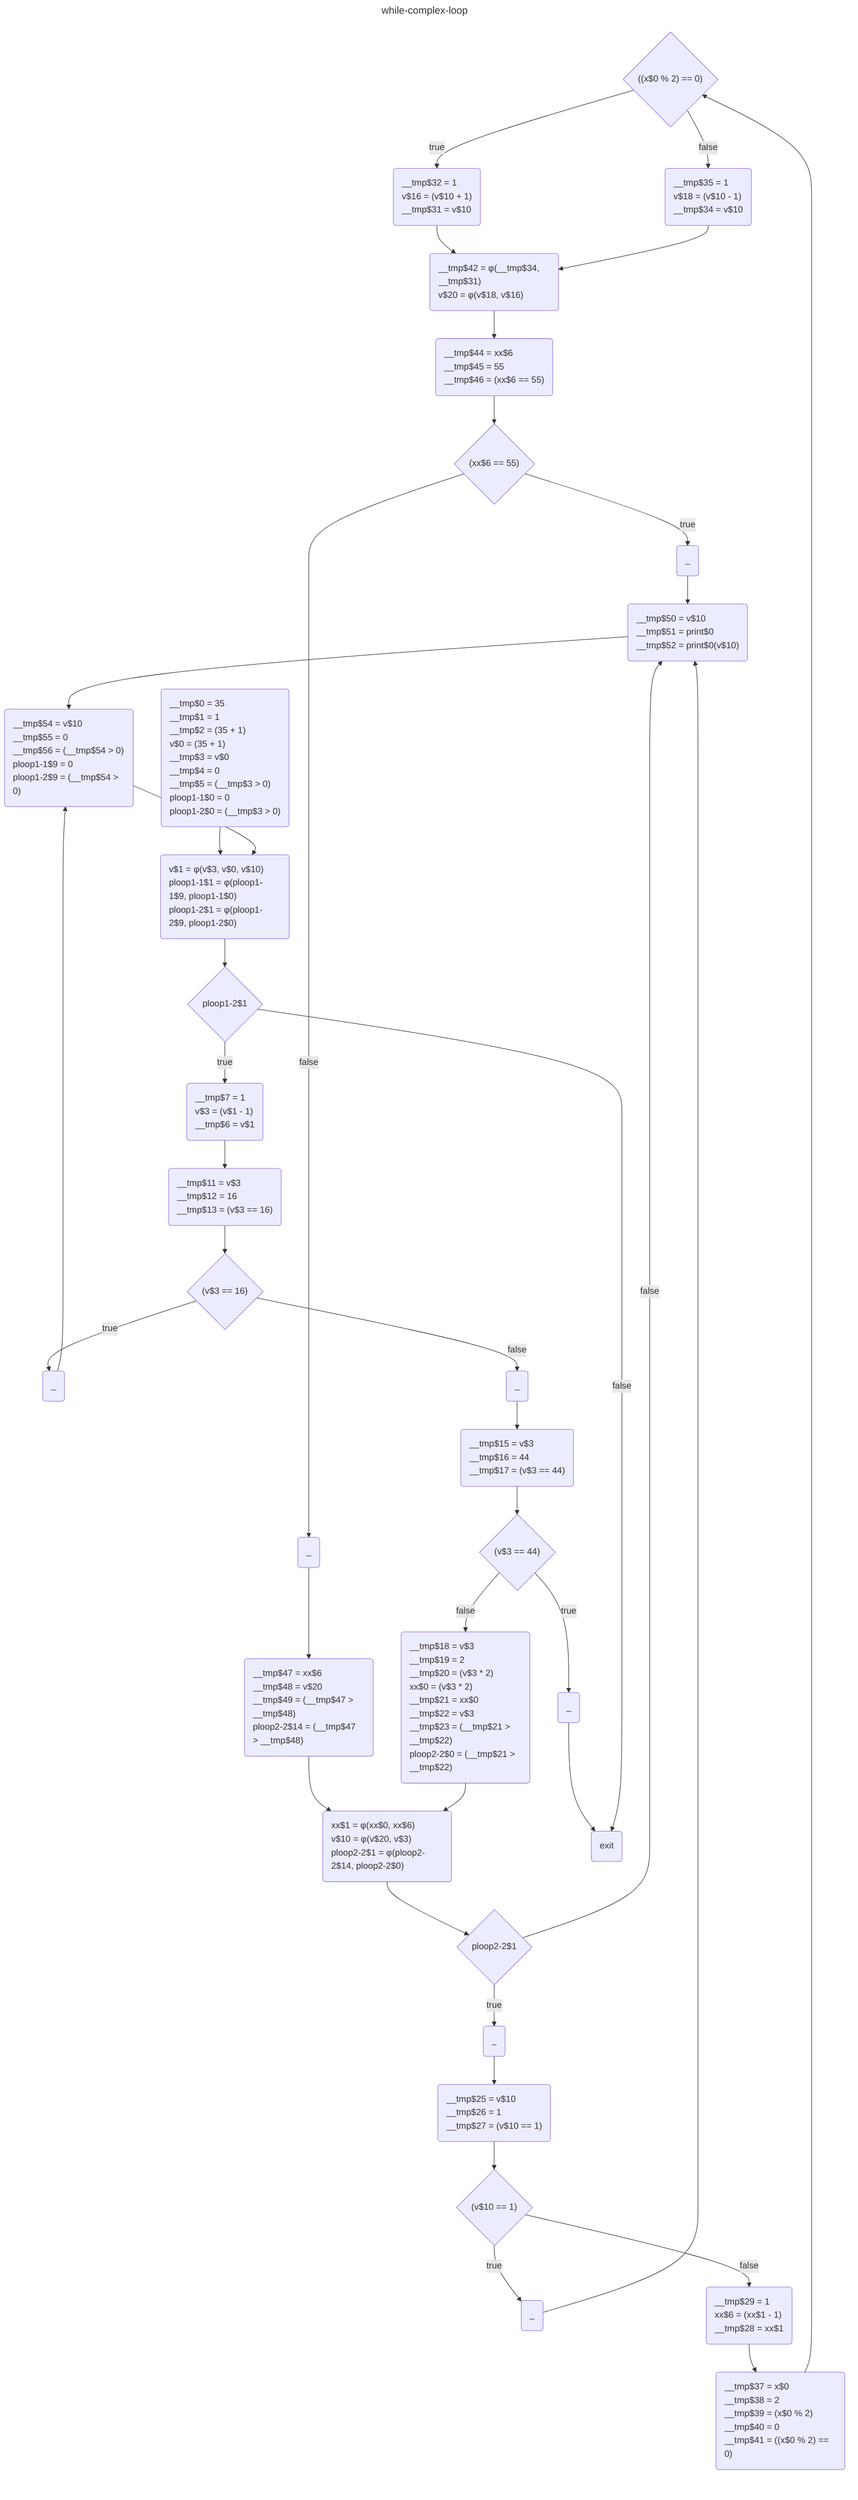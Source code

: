 ---
title: while-complex-loop
---
flowchart TD
	cond$151{"((x$0 % 2) == 0)"}:::defstyle
	if_true$147("_"):::defstyle
	if_cond$132("__tmp$11 = v$3<br>__tmp$12 = 16<br>__tmp$13 = (v$3 == 16)"):::defstyle
	null$135("__tmp$54 = v$10<br>__tmp$55 = 0<br>__tmp$56 = (__tmp$54 > 0)<br>ploop1-1$9 = 0<br>ploop1-2$9 = (__tmp$54 > 0)"):::defstyle
	if_cond$150("__tmp$37 = x$0<br>__tmp$38 = 2<br>__tmp$39 = (x$0 % 2)<br>__tmp$40 = 0<br>__tmp$41 = ((x$0 % 2) == 0)"):::defstyle
	if_merged$157("_"):::defstyle
	cond$130{"ploop1-2$1"}:::defstyle
	if_true$152("__tmp$32 = 1<br>v$16 = (v$10 + 1)<br>__tmp$31 = v$10"):::defstyle
	cond$146{"(v$10 == 1)"}:::defstyle
	if_merged$141("__tmp$18 = v$3<br>__tmp$19 = 2<br>__tmp$20 = (v$3 * 2)<br>xx$0 = (v$3 * 2)<br>__tmp$21 = xx$0<br>__tmp$22 = v$3<br>__tmp$23 = (__tmp$21 > __tmp$22)<br>ploop2-2$0 = (__tmp$21 > __tmp$22)"):::defstyle
	cond$133{"(v$3 == 16)"}:::defstyle
	if_merged$153("__tmp$42 = φ(__tmp$34, __tmp$31)<br>v$20 = φ(v$18, v$16)"):::defstyle
	if_true$139("_"):::defstyle
	cond$143{"ploop2-2$1"}:::defstyle
	if_cond$154("__tmp$44 = xx$6<br>__tmp$45 = 55<br>__tmp$46 = (xx$6 == 55)"):::defstyle
	cond$155{"(xx$6 == 55)"}:::defstyle
	if_merged$149("__tmp$29 = 1<br>xx$6 = (xx$1 - 1)<br>__tmp$28 = xx$1"):::defstyle
	while_start$142("xx$1 = φ(xx$0, xx$6)<br>v$10 = φ(v$20, v$3)<br>ploop2-2$1 = φ(ploop2-2$14, ploop2-2$0)"):::defstyle
	if_true$134("_"):::defstyle
	if_true$156("_"):::defstyle
	if_cond$137("__tmp$15 = v$3<br>__tmp$16 = 44<br>__tmp$17 = (v$3 == 44)"):::defstyle
	entry$128("__tmp$0 = 35<br>__tmp$1 = 1<br>__tmp$2 = (35 + 1)<br>v$0 = (35 + 1)<br>__tmp$3 = v$0<br>__tmp$4 = 0<br>__tmp$5 = (__tmp$3 > 0)<br>ploop1-1$0 = 0<br>ploop1-2$0 = (__tmp$3 > 0)"):::defstyle
	if_false$159("__tmp$35 = 1<br>v$18 = (v$10 - 1)<br>__tmp$34 = v$10"):::defstyle
	while_exit$140("exit"):::defstyle
	cond$138{"(v$3 == 44)"}:::defstyle
	if_merged$136("_"):::defstyle
	if_cond$145("__tmp$25 = v$10<br>__tmp$26 = 1<br>__tmp$27 = (v$10 == 1)"):::defstyle
	while_body$144("_"):::defstyle
	while_start$129("v$1 = φ(v$3, v$0, v$10)<br>ploop1-1$1 = φ(ploop1-1$9, ploop1-1$0)<br>ploop1-2$1 = φ(ploop1-2$9, ploop1-2$0)"):::defstyle
	while_exit$148("__tmp$50 = v$10<br>__tmp$51 = print$0<br>__tmp$52 = print$0(v$10)"):::defstyle
	null$158("__tmp$47 = xx$6<br>__tmp$48 = v$20<br>__tmp$49 = (__tmp$47 > __tmp$48)<br>ploop2-2$14 = (__tmp$47 > __tmp$48)"):::defstyle
	while_body$131("__tmp$7 = 1<br>v$3 = (v$1 - 1)<br>__tmp$6 = v$1"):::defstyle
	if_true$134 -->  null$135
	if_true$152 -->  if_merged$153
	cond$133 --> |"true"| if_true$134
	while_body$131 -->  if_cond$132
	null$158 -->  while_start$142
	if_merged$136 -->  if_cond$137
	while_start$129 -->  cond$130
	entry$128 -->  while_start$129
	cond$143 --> |"true"| while_body$144
	if_merged$141 -->  while_start$142
	while_body$144 -->  if_cond$145
	if_true$139 -->  while_exit$140
	while_exit$148 -->  null$135
	if_merged$149 -->  if_cond$150
	cond$155 --> |"true"| if_true$156
	while_start$142 -->  cond$143
	if_cond$150 -->  cond$151
	cond$155 --> |"false"| if_merged$157
	cond$151 --> |"false"| if_false$159
	cond$130 --> |"true"| while_body$131
	cond$133 --> |"false"| if_merged$136
	cond$151 --> |"true"| if_true$152
	cond$143 --> |"false"| while_exit$148
	if_cond$137 -->  cond$138
	cond$130 --> |"false"| while_exit$140
	null$135 -->  while_start$129
	if_true$147 -->  while_exit$148
	if_merged$153 -->  if_cond$154
	if_cond$145 -->  cond$146
	cond$138 --> |"false"| if_merged$141
	cond$146 --> |"true"| if_true$147
	if_cond$132 -->  cond$133
	cond$146 --> |"false"| if_merged$149
	if_merged$157 -->  null$158
	if_cond$154 -->  cond$155
	if_false$159 -->  if_merged$153
	cond$138 --> |"true"| if_true$139
	if_true$156 -->  while_exit$148
classDef defstyle text-align: left;